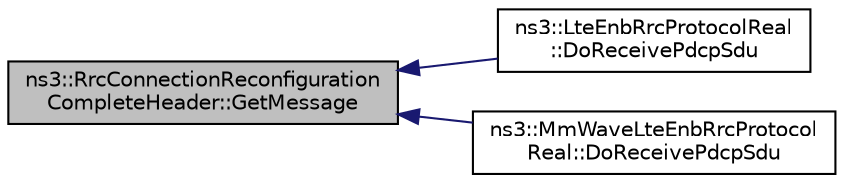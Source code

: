 digraph "ns3::RrcConnectionReconfigurationCompleteHeader::GetMessage"
{
  edge [fontname="Helvetica",fontsize="10",labelfontname="Helvetica",labelfontsize="10"];
  node [fontname="Helvetica",fontsize="10",shape=record];
  rankdir="LR";
  Node1 [label="ns3::RrcConnectionReconfiguration\lCompleteHeader::GetMessage",height=0.2,width=0.4,color="black", fillcolor="grey75", style="filled", fontcolor="black"];
  Node1 -> Node2 [dir="back",color="midnightblue",fontsize="10",style="solid"];
  Node2 [label="ns3::LteEnbRrcProtocolReal\l::DoReceivePdcpSdu",height=0.2,width=0.4,color="black", fillcolor="white", style="filled",URL="$d0/d88/classns3_1_1LteEnbRrcProtocolReal.html#a6fc5f1a1a4bc595550e4adb0bb5b02ef"];
  Node1 -> Node3 [dir="back",color="midnightblue",fontsize="10",style="solid"];
  Node3 [label="ns3::MmWaveLteEnbRrcProtocol\lReal::DoReceivePdcpSdu",height=0.2,width=0.4,color="black", fillcolor="white", style="filled",URL="$dd/dda/classns3_1_1MmWaveLteEnbRrcProtocolReal.html#ae7cb4463bfef6109964b637eec0b06e6"];
}
